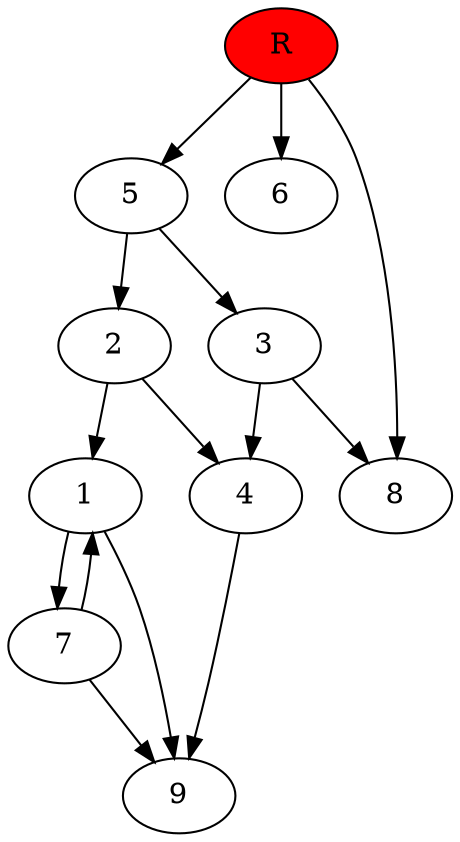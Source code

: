 digraph prb14706 {
	1
	2
	3
	4
	5
	6
	7
	8
	R [fillcolor="#ff0000" style=filled]
	1 -> 7
	1 -> 9
	2 -> 1
	2 -> 4
	3 -> 4
	3 -> 8
	4 -> 9
	5 -> 2
	5 -> 3
	7 -> 1
	7 -> 9
	R -> 5
	R -> 6
	R -> 8
}
